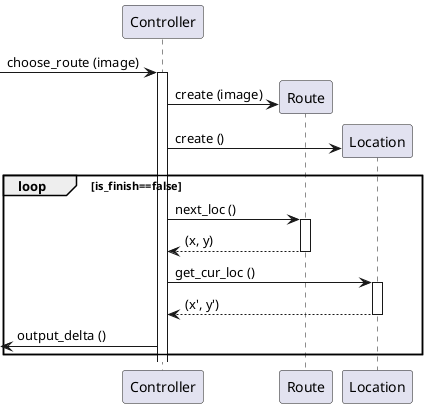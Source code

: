 @startuml

[-> Controller: choose_route (image)
activate Controller

create Route
Controller -> Route: create (image)
create Location
Controller -> Location: create ()

loop is_finish==false
    Controller -> Route: next_loc ()
    activate Route
    Route --> Controller: (x, y)
    deactivate Route

    Controller -> Location: get_cur_loc ()
    activate Location
    Location --> Controller: (x', y')
    deactivate Location

    Controller ->[: output_delta ()
end



@enduml